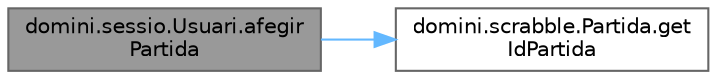 digraph "domini.sessio.Usuari.afegirPartida"
{
 // INTERACTIVE_SVG=YES
 // LATEX_PDF_SIZE
  bgcolor="transparent";
  edge [fontname=Helvetica,fontsize=10,labelfontname=Helvetica,labelfontsize=10];
  node [fontname=Helvetica,fontsize=10,shape=box,height=0.2,width=0.4];
  rankdir="LR";
  Node1 [id="Node000001",label="domini.sessio.Usuari.afegir\lPartida",height=0.2,width=0.4,color="gray40", fillcolor="grey60", style="filled", fontcolor="black",tooltip="Afegim una partida a la llista de partides de l'usuari."];
  Node1 -> Node2 [id="edge1_Node000001_Node000002",color="steelblue1",style="solid",tooltip=" "];
  Node2 [id="Node000002",label="domini.scrabble.Partida.get\lIdPartida",height=0.2,width=0.4,color="grey40", fillcolor="white", style="filled",URL="$classdomini_1_1scrabble_1_1_partida.html#a03cd12bf28ab36064af9e9d952c9edc6",tooltip="Retorna l'identificador de la partida."];
}

